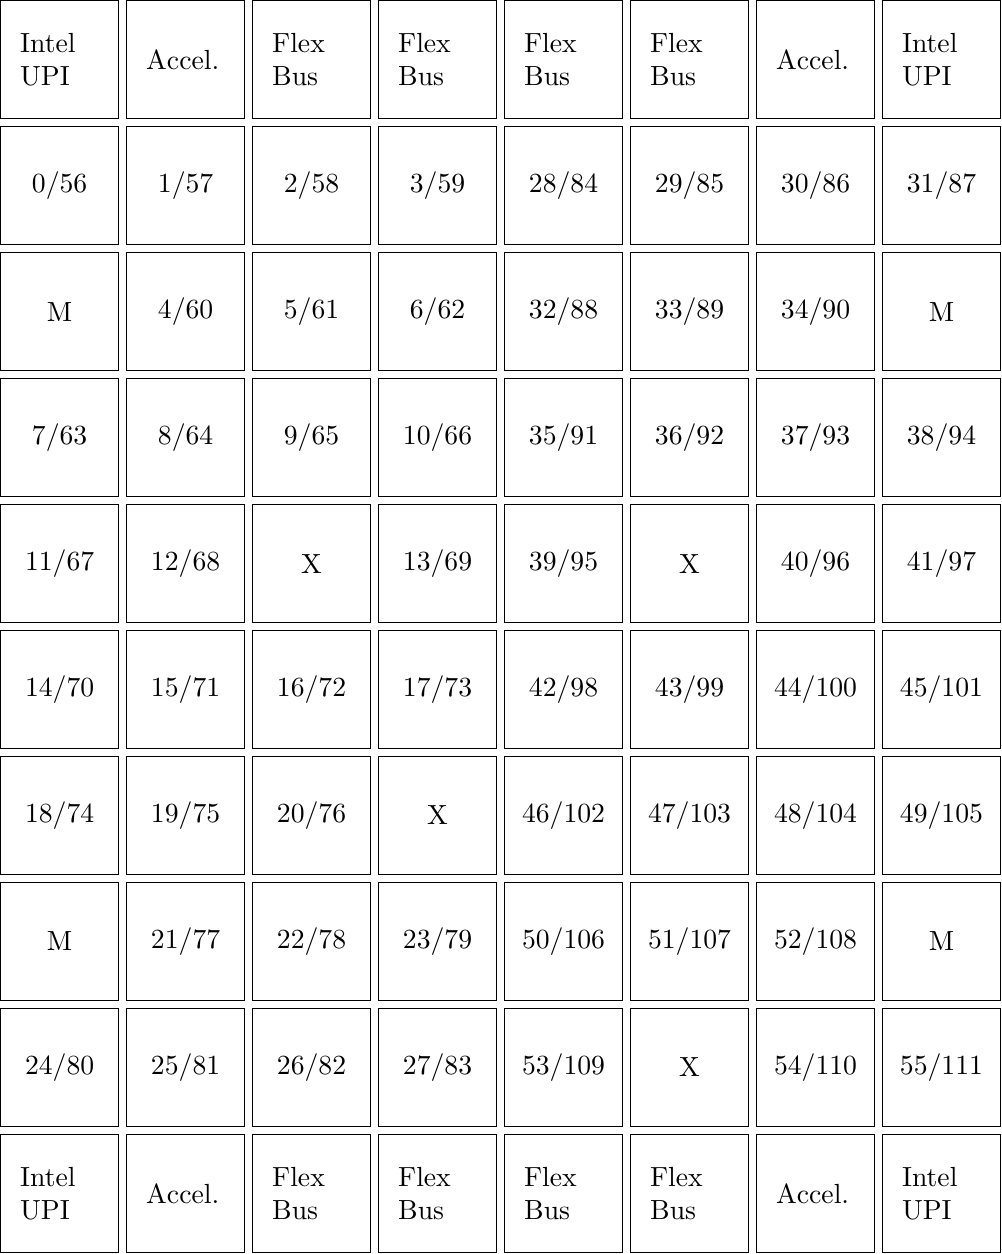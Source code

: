 \documentclass{standalone}
\usepackage{tikz}

\begin{document}
\begin{tikzpicture}
\node[draw,text width=1cm,minimum height=1.5cm,minimum width=1.5cm,anchor=center] at (0.0,14.4) {Intel UPI};
\node[draw,text width=1cm,minimum height=1.5cm,minimum width=1.5cm,anchor=center] at (1.6,14.4) {Accel.};
\node[draw,text width=1cm,minimum height=1.5cm,minimum width=1.5cm,anchor=center] at (3.2,14.4) {Flex Bus};
\node[draw,text width=1cm,minimum height=1.5cm,minimum width=1.5cm,anchor=center] at (4.8,14.4) {Flex Bus};
\node[draw,minimum height=1.5cm,minimum width=1.5cm,anchor=center] at (0.0,8.0) {11/67};
\node[draw,minimum height=1.5cm,minimum width=1.5cm,anchor=center] at (0.0,9.6) {7/63};
\node[draw,minimum height=1.5cm,minimum width=1.5cm,anchor=center] at (0.0,11.2) {M};
\node[draw,minimum height=1.5cm,minimum width=1.5cm,anchor=center] at (0.0,12.8) {0/56};
\node[draw,minimum height=1.5cm,minimum width=1.5cm,anchor=center] at (1.6,8.0) {12/68};
\node[draw,minimum height=1.5cm,minimum width=1.5cm,anchor=center] at (1.6,9.6) {8/64};
\node[draw,minimum height=1.5cm,minimum width=1.5cm,anchor=center] at (1.6,11.2) {4/60};
\node[draw,minimum height=1.5cm,minimum width=1.5cm,anchor=center] at (1.6,12.8) {1/57};
\node[draw,minimum height=1.5cm,minimum width=1.5cm,anchor=center] at (3.2,8.0) {X};
\node[draw,minimum height=1.5cm,minimum width=1.5cm,anchor=center] at (3.2,9.6) {9/65};
\node[draw,minimum height=1.5cm,minimum width=1.5cm,anchor=center] at (3.2,11.2) {5/61};
\node[draw,minimum height=1.5cm,minimum width=1.5cm,anchor=center] at (3.2,12.8) {2/58};
\node[draw,minimum height=1.5cm,minimum width=1.5cm,anchor=center] at (4.8,8.0) {13/69};
\node[draw,minimum height=1.5cm,minimum width=1.5cm,anchor=center] at (4.8,9.6) {10/66};
\node[draw,minimum height=1.5cm,minimum width=1.5cm,anchor=center] at (4.8,11.2) {6/62};
\node[draw,minimum height=1.5cm,minimum width=1.5cm,anchor=center] at (4.8,12.8) {3/59};
\node[draw,text width=1cm,minimum height=1.5cm,minimum width=1.5cm,anchor=center] at (0.0,0.0) {Intel UPI};
\node[draw,text width=1cm,minimum height=1.5cm,minimum width=1.5cm,anchor=center] at (1.6,0.0) {Accel.};
\node[draw,text width=1cm,minimum height=1.5cm,minimum width=1.5cm,anchor=center] at (3.2,0.0) {Flex Bus};
\node[draw,text width=1cm,minimum height=1.5cm,minimum width=1.5cm,anchor=center] at (4.8,0.0) {Flex Bus};
\node[draw,minimum height=1.5cm,minimum width=1.5cm,anchor=center] at (0.0,1.6) {24/80};
\node[draw,minimum height=1.5cm,minimum width=1.5cm,anchor=center] at (0.0,3.2) {M};
\node[draw,minimum height=1.5cm,minimum width=1.5cm,anchor=center] at (0.0,4.8) {18/74};
\node[draw,minimum height=1.5cm,minimum width=1.5cm,anchor=center] at (0.0,6.4) {14/70};
\node[draw,minimum height=1.5cm,minimum width=1.5cm,anchor=center] at (1.6,1.6) {25/81};
\node[draw,minimum height=1.5cm,minimum width=1.5cm,anchor=center] at (1.6,3.2) {21/77};
\node[draw,minimum height=1.5cm,minimum width=1.5cm,anchor=center] at (1.6,4.8) {19/75};
\node[draw,minimum height=1.5cm,minimum width=1.5cm,anchor=center] at (1.6,6.4) {15/71};
\node[draw,minimum height=1.5cm,minimum width=1.5cm,anchor=center] at (3.2,1.6) {26/82};
\node[draw,minimum height=1.5cm,minimum width=1.5cm,anchor=center] at (3.2,3.2) {22/78};
\node[draw,minimum height=1.5cm,minimum width=1.5cm,anchor=center] at (3.2,4.8) {20/76};
\node[draw,minimum height=1.5cm,minimum width=1.5cm,anchor=center] at (3.2,6.4) {16/72};
\node[draw,minimum height=1.5cm,minimum width=1.5cm,anchor=center] at (4.8,1.6) {27/83};
\node[draw,minimum height=1.5cm,minimum width=1.5cm,anchor=center] at (4.8,3.2) {23/79};
\node[draw,minimum height=1.5cm,minimum width=1.5cm,anchor=center] at (4.8,4.8) {X};
\node[draw,minimum height=1.5cm,minimum width=1.5cm,anchor=center] at (4.8,6.4) {17/73};
\node[draw,text width=1cm,minimum height=1.5cm,minimum width=1.5cm,anchor=center] at (11.2,14.4) {Intel UPI};
\node[draw,text width=1cm,minimum height=1.5cm,minimum width=1.5cm,anchor=center] at (9.6,14.4) {Accel.};
\node[draw,text width=1cm,minimum height=1.5cm,minimum width=1.5cm,anchor=center] at (8.0,14.4) {Flex Bus};
\node[draw,text width=1cm,minimum height=1.5cm,minimum width=1.5cm,anchor=center] at (6.4,14.4) {Flex Bus};
\node[draw,minimum height=1.5cm,minimum width=1.5cm,anchor=center] at (6.4,8.0) {39/95};
\node[draw,minimum height=1.5cm,minimum width=1.5cm,anchor=center] at (6.4,9.6) {35/91};
\node[draw,minimum height=1.5cm,minimum width=1.5cm,anchor=center] at (6.4,11.2) {32/88};
\node[draw,minimum height=1.5cm,minimum width=1.5cm,anchor=center] at (6.4,12.8) {28/84};
\node[draw,minimum height=1.5cm,minimum width=1.5cm,anchor=center] at (8.0,8.0) {X};
\node[draw,minimum height=1.5cm,minimum width=1.5cm,anchor=center] at (8.0,9.6) {36/92};
\node[draw,minimum height=1.5cm,minimum width=1.5cm,anchor=center] at (8.0,11.2) {33/89};
\node[draw,minimum height=1.5cm,minimum width=1.5cm,anchor=center] at (8.0,12.8) {29/85};
\node[draw,minimum height=1.5cm,minimum width=1.5cm,anchor=center] at (9.6,8.0) {40/96};
\node[draw,minimum height=1.5cm,minimum width=1.5cm,anchor=center] at (9.6,9.6) {37/93};
\node[draw,minimum height=1.5cm,minimum width=1.5cm,anchor=center] at (9.6,11.2) {34/90};
\node[draw,minimum height=1.5cm,minimum width=1.5cm,anchor=center] at (9.6,12.8) {30/86};
\node[draw,minimum height=1.5cm,minimum width=1.5cm,anchor=center] at (11.2,8.0) {41/97};
\node[draw,minimum height=1.5cm,minimum width=1.5cm,anchor=center] at (11.2,9.6) {38/94};
\node[draw,minimum height=1.5cm,minimum width=1.5cm,anchor=center] at (11.2,11.2) {M};
\node[draw,minimum height=1.5cm,minimum width=1.5cm,anchor=center] at (11.2,12.8) {31/87};
\node[draw,text width=1cm,minimum height=1.5cm,minimum width=1.5cm,anchor=center] at (11.2,0.0) {Intel UPI};
\node[draw,text width=1cm,minimum height=1.5cm,minimum width=1.5cm,anchor=center] at (9.6,0.0) {Accel.};
\node[draw,text width=1cm,minimum height=1.5cm,minimum width=1.5cm,anchor=center] at (8.0,0.0) {Flex Bus};
\node[draw,text width=1cm,minimum height=1.5cm,minimum width=1.5cm,anchor=center] at (6.4,0.0) {Flex Bus};
\node[draw,minimum height=1.5cm,minimum width=1.5cm,anchor=center] at (6.4,1.6) {53/109};
\node[draw,minimum height=1.5cm,minimum width=1.5cm,anchor=center] at (6.4,3.2) {50/106};
\node[draw,minimum height=1.5cm,minimum width=1.5cm,anchor=center] at (6.4,4.8) {46/102};
\node[draw,minimum height=1.5cm,minimum width=1.5cm,anchor=center] at (6.4,6.4) {42/98};
\node[draw,minimum height=1.5cm,minimum width=1.5cm,anchor=center] at (8.0,1.6) {X};
\node[draw,minimum height=1.5cm,minimum width=1.5cm,anchor=center] at (8.0,3.2) {51/107};
\node[draw,minimum height=1.5cm,minimum width=1.5cm,anchor=center] at (8.0,4.8) {47/103};
\node[draw,minimum height=1.5cm,minimum width=1.5cm,anchor=center] at (8.0,6.4) {43/99};
\node[draw,minimum height=1.5cm,minimum width=1.5cm,anchor=center] at (9.6,1.6) {54/110};
\node[draw,minimum height=1.5cm,minimum width=1.5cm,anchor=center] at (9.6,3.2) {52/108};
\node[draw,minimum height=1.5cm,minimum width=1.5cm,anchor=center] at (9.6,4.8) {48/104};
\node[draw,minimum height=1.5cm,minimum width=1.5cm,anchor=center] at (9.6,6.4) {44/100};
\node[draw,minimum height=1.5cm,minimum width=1.5cm,anchor=center] at (11.2,1.6) {55/111};
\node[draw,minimum height=1.5cm,minimum width=1.5cm,anchor=center] at (11.2,3.2) {M};
\node[draw,minimum height=1.5cm,minimum width=1.5cm,anchor=center] at (11.2,4.8) {49/105};
\node[draw,minimum height=1.5cm,minimum width=1.5cm,anchor=center] at (11.2,6.4) {45/101};
\end{tikzpicture}
\end{document}
